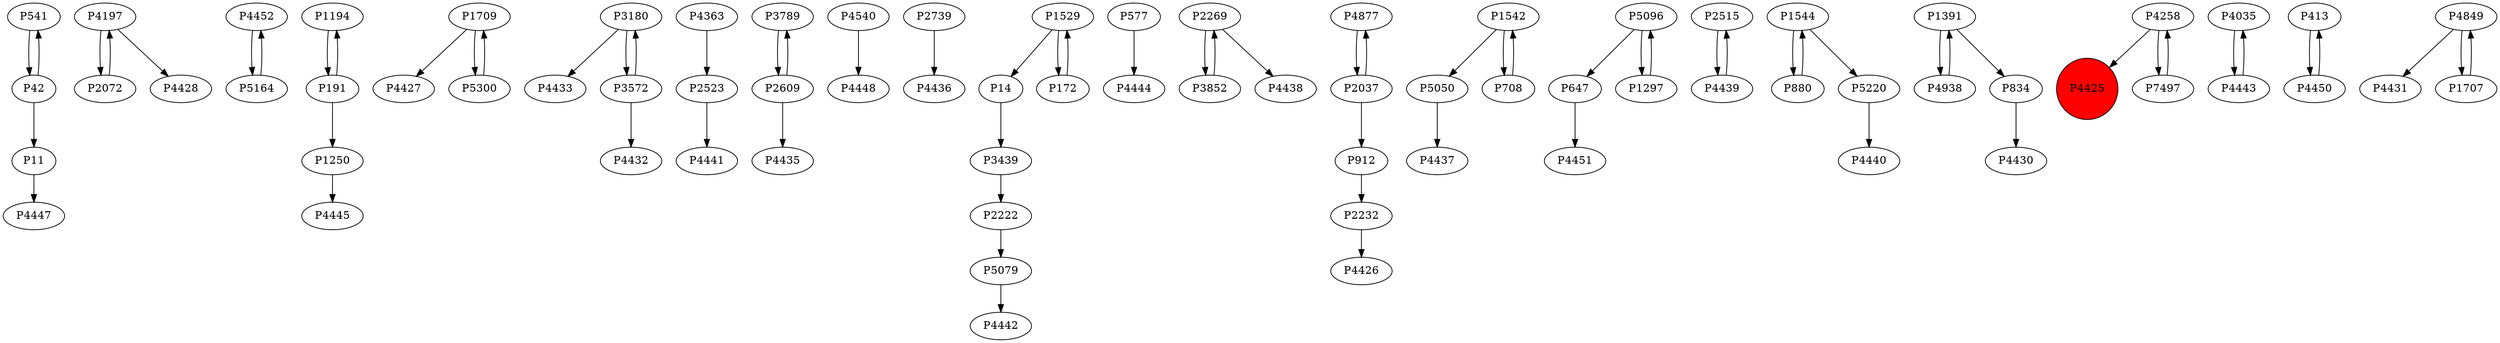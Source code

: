 digraph {
	P541 -> P42
	P4197 -> P2072
	P4452 -> P5164
	P1194 -> P191
	P1709 -> P4427
	P3180 -> P4433
	P4363 -> P2523
	P3789 -> P2609
	P4540 -> P4448
	P2739 -> P4436
	P2222 -> P5079
	P3572 -> P3180
	P577 -> P4444
	P2269 -> P3852
	P4877 -> P2037
	P1542 -> P5050
	P708 -> P1542
	P4197 -> P4428
	P647 -> P4451
	P2515 -> P4439
	P5220 -> P4440
	P1391 -> P4938
	P4258 -> P4425
	P5300 -> P1709
	P4258 -> P7497
	P1709 -> P5300
	P2037 -> P912
	P2037 -> P4877
	P2609 -> P4435
	P2269 -> P4438
	P4439 -> P2515
	P2523 -> P4441
	P42 -> P541
	P3572 -> P4432
	P4035 -> P4443
	P912 -> P2232
	P1391 -> P834
	P3180 -> P3572
	P42 -> P11
	P191 -> P1250
	P1529 -> P14
	P880 -> P1544
	P1544 -> P5220
	P413 -> P4450
	P172 -> P1529
	P1250 -> P4445
	P4450 -> P413
	P2072 -> P4197
	P5079 -> P4442
	P4938 -> P1391
	P1529 -> P172
	P4443 -> P4035
	P5050 -> P4437
	P191 -> P1194
	P834 -> P4430
	P5096 -> P1297
	P11 -> P4447
	P5164 -> P4452
	P4849 -> P4431
	P1544 -> P880
	P2232 -> P4426
	P7497 -> P4258
	P3439 -> P2222
	P1542 -> P708
	P1707 -> P4849
	P1297 -> P5096
	P4849 -> P1707
	P2609 -> P3789
	P14 -> P3439
	P3852 -> P2269
	P5096 -> P647
	P4425 [shape=circle]
	P4425 [style=filled]
	P4425 [fillcolor=red]
}
